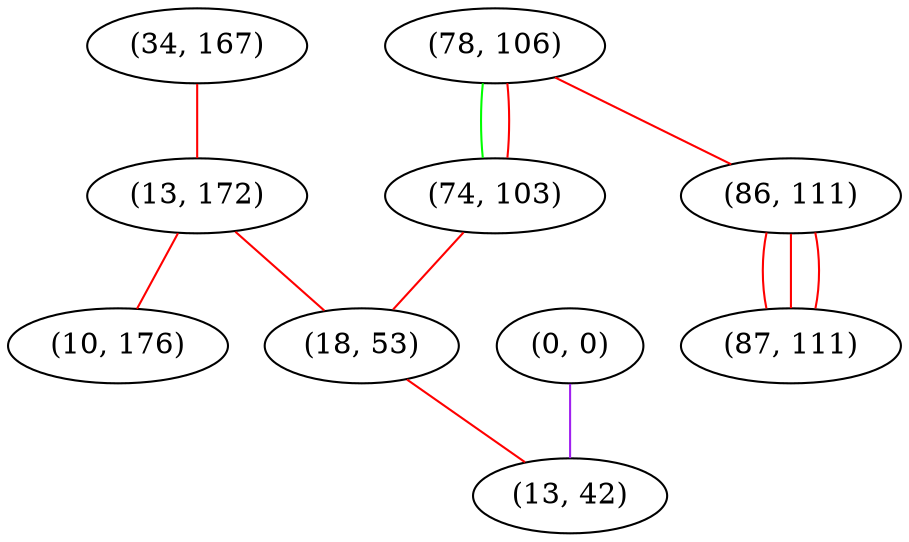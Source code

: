 graph "" {
"(34, 167)";
"(13, 172)";
"(78, 106)";
"(74, 103)";
"(10, 176)";
"(86, 111)";
"(0, 0)";
"(87, 111)";
"(18, 53)";
"(13, 42)";
"(34, 167)" -- "(13, 172)"  [color=red, key=0, weight=1];
"(13, 172)" -- "(10, 176)"  [color=red, key=0, weight=1];
"(13, 172)" -- "(18, 53)"  [color=red, key=0, weight=1];
"(78, 106)" -- "(74, 103)"  [color=green, key=0, weight=2];
"(78, 106)" -- "(74, 103)"  [color=red, key=1, weight=1];
"(78, 106)" -- "(86, 111)"  [color=red, key=0, weight=1];
"(74, 103)" -- "(18, 53)"  [color=red, key=0, weight=1];
"(86, 111)" -- "(87, 111)"  [color=red, key=0, weight=1];
"(86, 111)" -- "(87, 111)"  [color=red, key=1, weight=1];
"(86, 111)" -- "(87, 111)"  [color=red, key=2, weight=1];
"(0, 0)" -- "(13, 42)"  [color=purple, key=0, weight=4];
"(18, 53)" -- "(13, 42)"  [color=red, key=0, weight=1];
}
